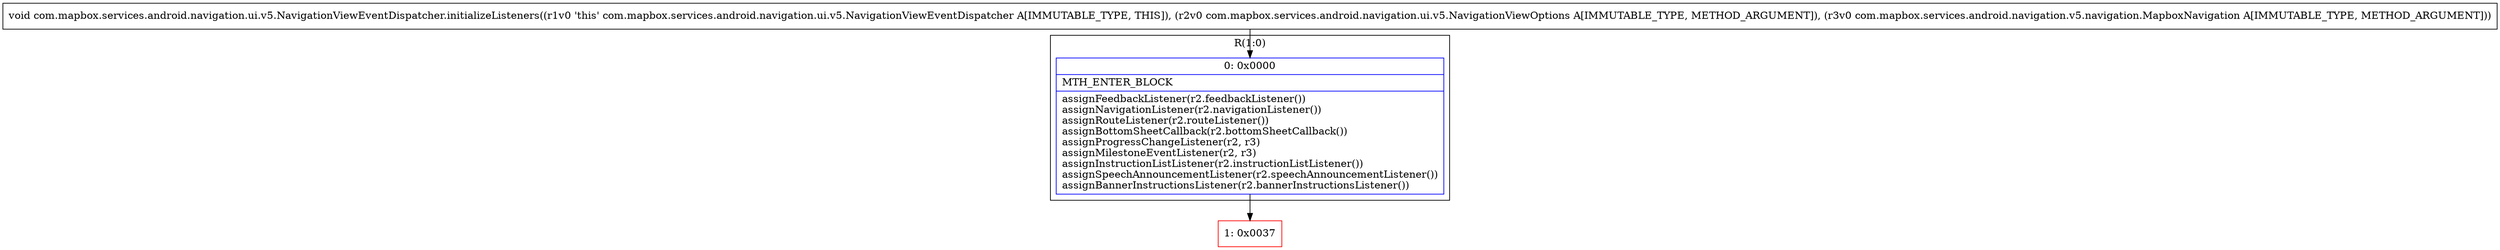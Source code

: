 digraph "CFG forcom.mapbox.services.android.navigation.ui.v5.NavigationViewEventDispatcher.initializeListeners(Lcom\/mapbox\/services\/android\/navigation\/ui\/v5\/NavigationViewOptions;Lcom\/mapbox\/services\/android\/navigation\/v5\/navigation\/MapboxNavigation;)V" {
subgraph cluster_Region_1492096935 {
label = "R(1:0)";
node [shape=record,color=blue];
Node_0 [shape=record,label="{0\:\ 0x0000|MTH_ENTER_BLOCK\l|assignFeedbackListener(r2.feedbackListener())\lassignNavigationListener(r2.navigationListener())\lassignRouteListener(r2.routeListener())\lassignBottomSheetCallback(r2.bottomSheetCallback())\lassignProgressChangeListener(r2, r3)\lassignMilestoneEventListener(r2, r3)\lassignInstructionListListener(r2.instructionListListener())\lassignSpeechAnnouncementListener(r2.speechAnnouncementListener())\lassignBannerInstructionsListener(r2.bannerInstructionsListener())\l}"];
}
Node_1 [shape=record,color=red,label="{1\:\ 0x0037}"];
MethodNode[shape=record,label="{void com.mapbox.services.android.navigation.ui.v5.NavigationViewEventDispatcher.initializeListeners((r1v0 'this' com.mapbox.services.android.navigation.ui.v5.NavigationViewEventDispatcher A[IMMUTABLE_TYPE, THIS]), (r2v0 com.mapbox.services.android.navigation.ui.v5.NavigationViewOptions A[IMMUTABLE_TYPE, METHOD_ARGUMENT]), (r3v0 com.mapbox.services.android.navigation.v5.navigation.MapboxNavigation A[IMMUTABLE_TYPE, METHOD_ARGUMENT])) }"];
MethodNode -> Node_0;
Node_0 -> Node_1;
}


